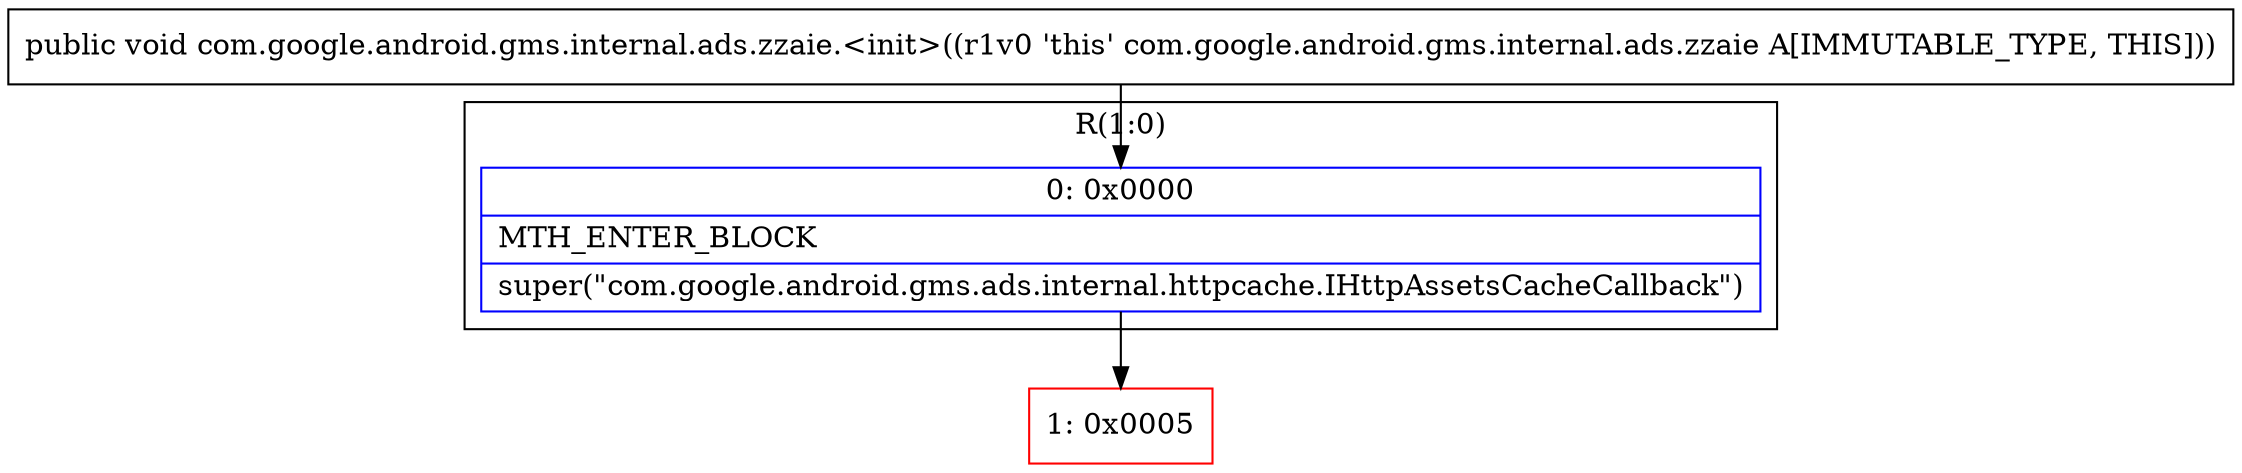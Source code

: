 digraph "CFG forcom.google.android.gms.internal.ads.zzaie.\<init\>()V" {
subgraph cluster_Region_582214946 {
label = "R(1:0)";
node [shape=record,color=blue];
Node_0 [shape=record,label="{0\:\ 0x0000|MTH_ENTER_BLOCK\l|super(\"com.google.android.gms.ads.internal.httpcache.IHttpAssetsCacheCallback\")\l}"];
}
Node_1 [shape=record,color=red,label="{1\:\ 0x0005}"];
MethodNode[shape=record,label="{public void com.google.android.gms.internal.ads.zzaie.\<init\>((r1v0 'this' com.google.android.gms.internal.ads.zzaie A[IMMUTABLE_TYPE, THIS])) }"];
MethodNode -> Node_0;
Node_0 -> Node_1;
}

